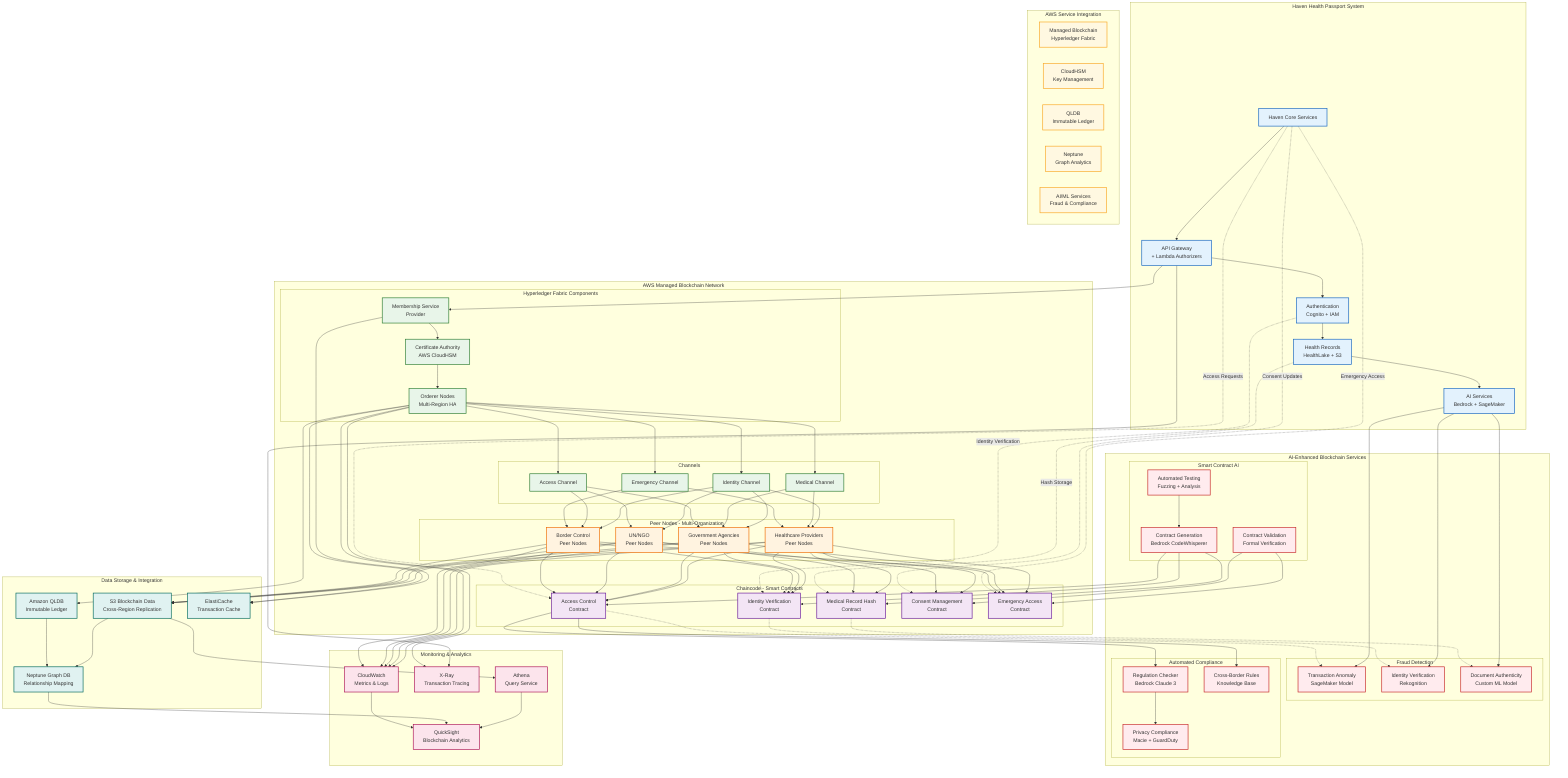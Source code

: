 graph TB
    subgraph "Haven Health Passport System"
        HHP[Haven Core Services]
        API[API Gateway<br/>+ Lambda Authorizers]
        AUTH[Authentication<br/>Cognito + IAM]
        RECORDS[Health Records<br/>HealthLake + S3]
        AI[AI Services<br/>Bedrock + SageMaker]
    end

    subgraph "AWS Managed Blockchain Network"
        subgraph "Hyperledger Fabric Components"
            ORDERER[Orderer Nodes<br/>Multi-Region HA]
            CA[Certificate Authority<br/>AWS CloudHSM]
            MSP[Membership Service<br/>Provider]
        end

        subgraph "Peer Nodes - Multi-Organization"
            PEER1[Healthcare Providers<br/>Peer Nodes]
            PEER2[Government Agencies<br/>Peer Nodes]
            PEER3[UN/NGO<br/>Peer Nodes]
            PEER4[Border Control<br/>Peer Nodes]
        end

        subgraph "Chaincode - Smart Contracts"
            CC1[Identity Verification<br/>Contract]
            CC2[Medical Record Hash<br/>Contract]
            CC3[Access Control<br/>Contract]
            CC4[Consent Management<br/>Contract]
            CC5[Emergency Access<br/>Contract]
        end

        subgraph "Channels"
            CH1[Identity Channel]
            CH2[Medical Channel]
            CH3[Access Channel]
            CH4[Emergency Channel]
        end
    end

    subgraph "AI-Enhanced Blockchain Services"
        subgraph "Fraud Detection"
            FD1[Transaction Anomaly<br/>SageMaker Model]
            FD2[Identity Verification<br/>Rekognition]
            FD3[Document Authenticity<br/>Custom ML Model]
        end

        subgraph "Automated Compliance"
            COMP1[Regulation Checker<br/>Bedrock Claude 3]
            COMP2[Cross-Border Rules<br/>Knowledge Base]
            COMP3[Privacy Compliance<br/>Macie + GuardDuty]
        end

        subgraph "Smart Contract AI"
            SC1[Contract Generation<br/>Bedrock CodeWhisperer]
            SC2[Contract Validation<br/>Formal Verification]
            SC3[Automated Testing<br/>Fuzzing + Analysis]
        end
    end

    subgraph "Data Storage & Integration"
        QLDB[Amazon QLDB<br/>Immutable Ledger]
        S3BC[S3 Blockchain Data<br/>Cross-Region Replication]
        NEPTUNE[Neptune Graph DB<br/>Relationship Mapping]
        CACHE[ElastiCache<br/>Transaction Cache]
    end

    subgraph "Monitoring & Analytics"
        CW[CloudWatch<br/>Metrics & Logs]
        XRAY[X-Ray<br/>Transaction Tracing]
        QS[QuickSight<br/>Blockchain Analytics]
        ATHENA[Athena<br/>Query Service]
    end

    %% Main System Connections
    HHP --> API
    API --> AUTH
    AUTH --> RECORDS
    RECORDS --> AI

    %% Blockchain Network Connections
    API --> MSP
    MSP --> CA
    CA --> ORDERER

    ORDERER --> CH1
    ORDERER --> CH2
    ORDERER --> CH3
    ORDERER --> CH4

    CH1 --> PEER1
    CH1 --> PEER2
    CH1 --> PEER3
    CH1 --> PEER4

    CH2 --> PEER1
    CH2 --> PEER2

    CH3 --> PEER2
    CH3 --> PEER3
    CH3 --> PEER4

    CH4 --> PEER1
    CH4 --> PEER4

    %% Smart Contract Deployment
    PEER1 --> CC1
    PEER1 --> CC2
    PEER1 --> CC3
    PEER1 --> CC4
    PEER1 --> CC5

    PEER2 --> CC1
    PEER2 --> CC3
    PEER2 --> CC5

    PEER3 --> CC2
    PEER3 --> CC3
    PEER3 --> CC4

    PEER4 --> CC1
    PEER4 --> CC3
    PEER4 --> CC5

    %% AI Integration
    AI --> FD1
    AI --> FD2
    AI --> FD3

    CC1 -.-> FD2
    CC2 -.-> FD3
    CC3 -.-> FD1

    CC3 --> COMP1
    CC3 --> COMP2
    COMP1 --> COMP3

    SC1 --> CC1
    SC1 --> CC2
    SC1 --> CC3
    SC2 --> CC4
    SC2 --> CC5
    SC3 --> SC1

    %% Data Flow
    ORDERER --> QLDB
    PEER1 --> S3BC
    PEER2 --> S3BC
    PEER3 --> S3BC
    PEER4 --> S3BC

    S3BC --> NEPTUNE
    QLDB --> NEPTUNE

    MSP --> CACHE
    ORDERER --> CACHE

    %% Monitoring
    ORDERER --> CW
    PEER1 --> CW
    PEER2 --> CW
    PEER3 --> CW
    PEER4 --> CW

    API --> XRAY
    ORDERER --> XRAY

    S3BC --> ATHENA
    ATHENA --> QS
    NEPTUNE --> QS
    CW --> QS

    %% Cross-Service Integration
    RECORDS -.->|Hash Storage| CC2
    AUTH -.->|Identity Verification| CC1
    HHP -.->|Access Requests| CC3
    HHP -.->|Consent Updates| CC4
    HHP -.->|Emergency Access| CC5

    %% Service Labels
    subgraph "AWS Service Integration"
        SVC1[Managed Blockchain<br/>Hyperledger Fabric]
        SVC2[CloudHSM<br/>Key Management]
        SVC3[QLDB<br/>Immutable Ledger]
        SVC4[Neptune<br/>Graph Analytics]
        SVC5[AI/ML Services<br/>Fraud & Compliance]
    end

    %% Style definitions
    classDef core fill:#e3f2fd,stroke:#1565c0,stroke-width:2px;
    classDef blockchain fill:#e8f5e9,stroke:#2e7d32,stroke-width:2px;
    classDef peer fill:#fff3e0,stroke:#ef6c00,stroke-width:2px;
    classDef smart fill:#f3e5f5,stroke:#6a1b9a,stroke-width:2px;
    classDef ai fill:#ffebee,stroke:#c62828,stroke-width:2px;
    classDef storage fill:#e0f2f1,stroke:#00695c,stroke-width:2px;
    classDef monitor fill:#fce4ec,stroke:#ad1457,stroke-width:2px;
    classDef service fill:#fff8e1,stroke:#f9a825,stroke-width:2px;

    %% Apply styles
    class HHP,API,AUTH,RECORDS,AI core;
    class ORDERER,CA,MSP,CH1,CH2,CH3,CH4 blockchain;
    class PEER1,PEER2,PEER3,PEER4 peer;
    class CC1,CC2,CC3,CC4,CC5 smart;
    class FD1,FD2,FD3,COMP1,COMP2,COMP3,SC1,SC2,SC3 ai;
    class QLDB,S3BC,NEPTUNE,CACHE storage;
    class CW,XRAY,QS,ATHENA monitor;
    class SVC1,SVC2,SVC3,SVC4,SVC5 service;